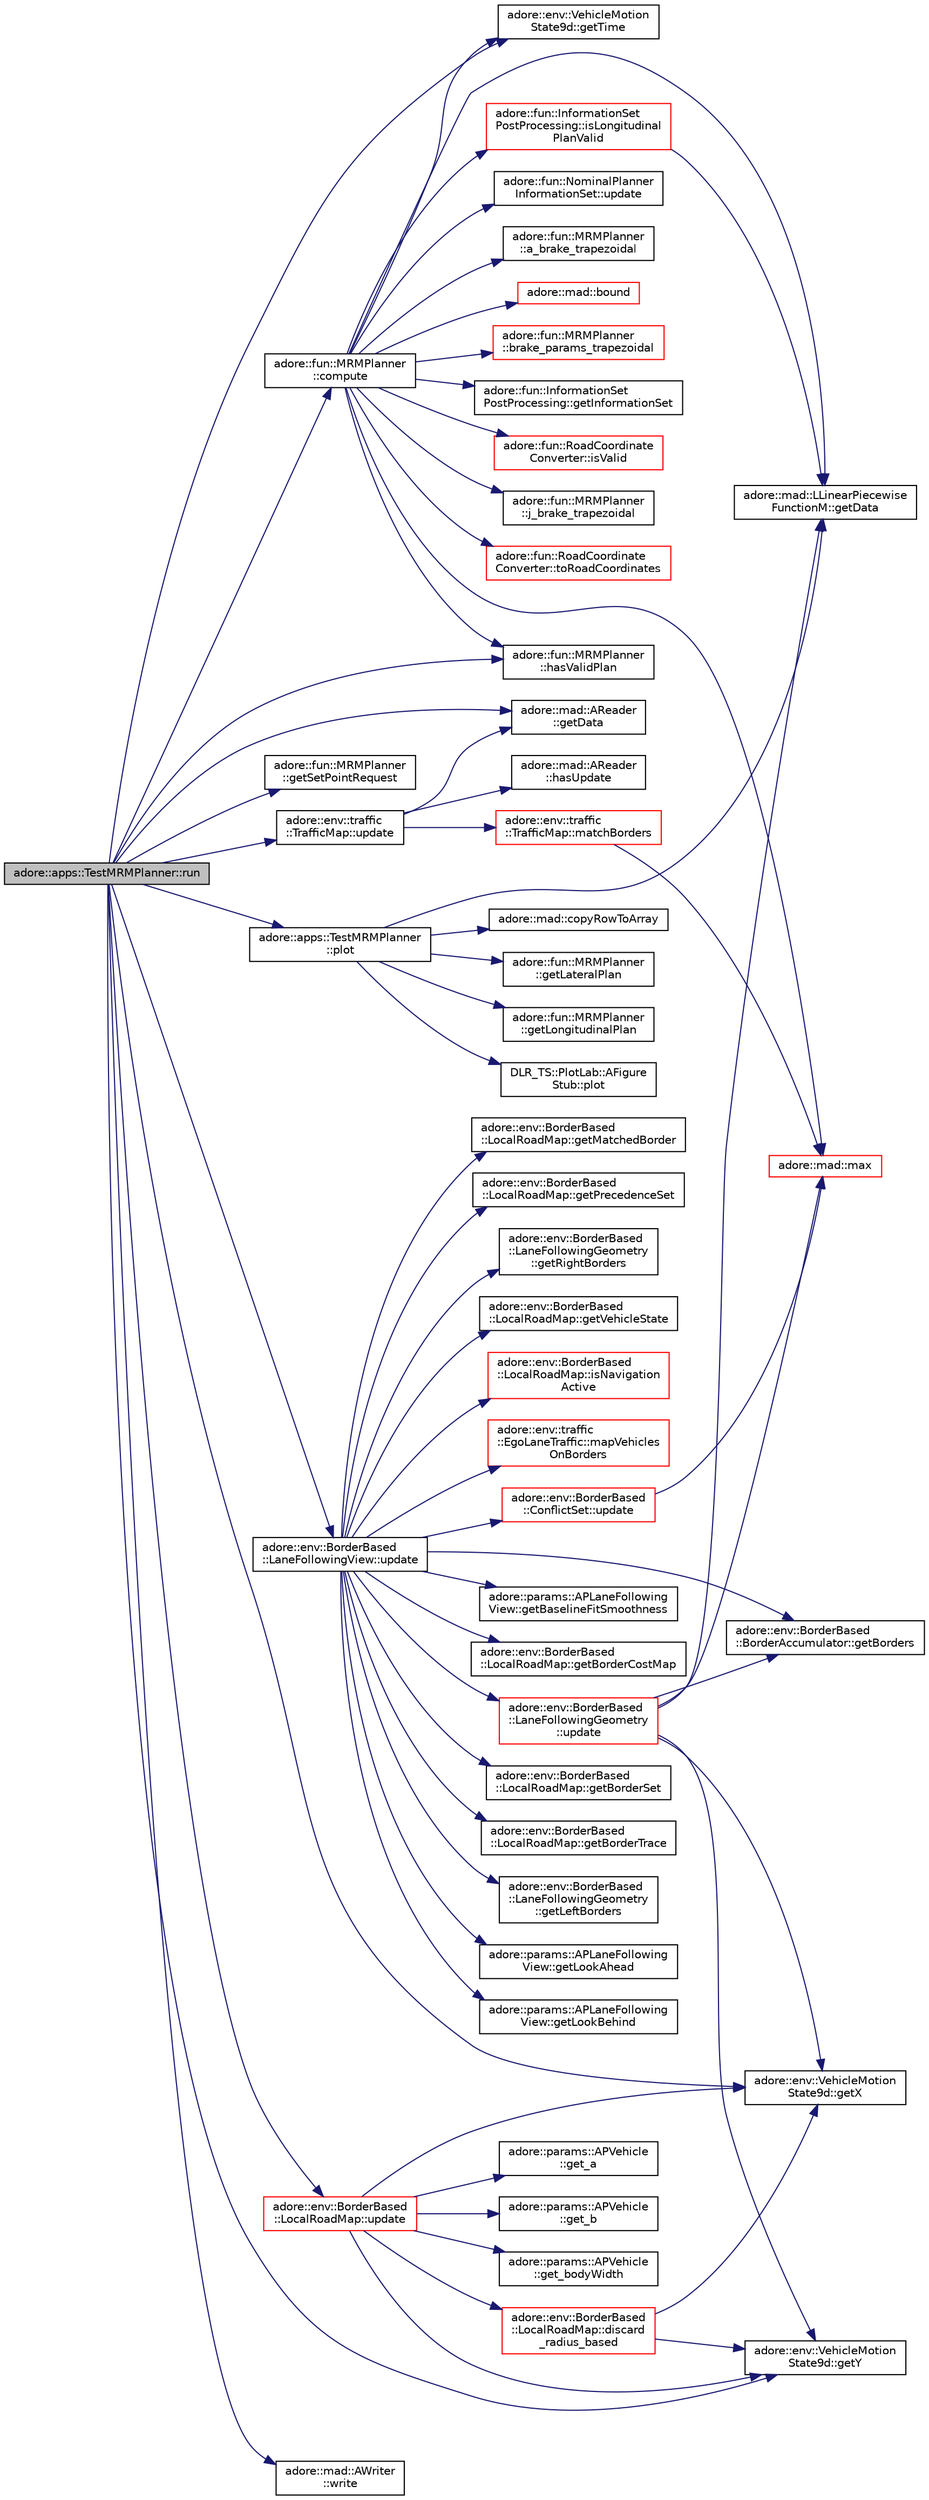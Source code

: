digraph "adore::apps::TestMRMPlanner::run"
{
 // LATEX_PDF_SIZE
  edge [fontname="Helvetica",fontsize="10",labelfontname="Helvetica",labelfontsize="10"];
  node [fontname="Helvetica",fontsize="10",shape=record];
  rankdir="LR";
  Node1 [label="adore::apps::TestMRMPlanner::run",height=0.2,width=0.4,color="black", fillcolor="grey75", style="filled", fontcolor="black",tooltip="update function of the trajectory planner"];
  Node1 -> Node2 [color="midnightblue",fontsize="10",style="solid",fontname="Helvetica"];
  Node2 [label="adore::fun::MRMPlanner\l::compute",height=0.2,width=0.4,color="black", fillcolor="white", style="filled",URL="$classadore_1_1fun_1_1MRMPlanner.html#aae8436fc85e3888af12e9e35559e3455",tooltip=" "];
  Node2 -> Node3 [color="midnightblue",fontsize="10",style="solid",fontname="Helvetica"];
  Node3 [label="adore::fun::MRMPlanner\l::a_brake_trapezoidal",height=0.2,width=0.4,color="black", fillcolor="white", style="filled",URL="$classadore_1_1fun_1_1MRMPlanner.html#a2d13d368c1da79f554f49f930d9946ad",tooltip=" "];
  Node2 -> Node4 [color="midnightblue",fontsize="10",style="solid",fontname="Helvetica"];
  Node4 [label="adore::mad::bound",height=0.2,width=0.4,color="red", fillcolor="white", style="filled",URL="$namespaceadore_1_1mad.html#a927f4883d4edcec4dcfd9bb1f09d4f62",tooltip=" "];
  Node2 -> Node7 [color="midnightblue",fontsize="10",style="solid",fontname="Helvetica"];
  Node7 [label="adore::fun::MRMPlanner\l::brake_params_trapezoidal",height=0.2,width=0.4,color="red", fillcolor="white", style="filled",URL="$classadore_1_1fun_1_1MRMPlanner.html#a57582ff53b0d642a330a9724f10f016e",tooltip="general parameters"];
  Node2 -> Node14 [color="midnightblue",fontsize="10",style="solid",fontname="Helvetica"];
  Node14 [label="adore::mad::LLinearPiecewise\lFunctionM::getData",height=0.2,width=0.4,color="black", fillcolor="white", style="filled",URL="$classadore_1_1mad_1_1LLinearPiecewiseFunctionM.html#aa94d90c8643e2d6792f8594f3d666503",tooltip=" "];
  Node2 -> Node15 [color="midnightblue",fontsize="10",style="solid",fontname="Helvetica"];
  Node15 [label="adore::fun::InformationSet\lPostProcessing::getInformationSet",height=0.2,width=0.4,color="black", fillcolor="white", style="filled",URL="$classadore_1_1fun_1_1InformationSetPostProcessing.html#a3357cc03eb3f30fb54a72738070c3e56",tooltip=" "];
  Node2 -> Node16 [color="midnightblue",fontsize="10",style="solid",fontname="Helvetica"];
  Node16 [label="adore::env::VehicleMotion\lState9d::getTime",height=0.2,width=0.4,color="black", fillcolor="white", style="filled",URL="$structadore_1_1env_1_1VehicleMotionState9d.html#ae7d75a3f7d52a946f075e669832caa17",tooltip="Get the time."];
  Node2 -> Node17 [color="midnightblue",fontsize="10",style="solid",fontname="Helvetica"];
  Node17 [label="adore::fun::MRMPlanner\l::hasValidPlan",height=0.2,width=0.4,color="black", fillcolor="white", style="filled",URL="$classadore_1_1fun_1_1MRMPlanner.html#af571c3b64d1ca371e14b7721a191b9e3",tooltip=" "];
  Node2 -> Node18 [color="midnightblue",fontsize="10",style="solid",fontname="Helvetica"];
  Node18 [label="adore::fun::InformationSet\lPostProcessing::isLongitudinal\lPlanValid",height=0.2,width=0.4,color="red", fillcolor="white", style="filled",URL="$classadore_1_1fun_1_1InformationSetPostProcessing.html#abdf5c652e5769e5cb8d36f56c5942328",tooltip=" "];
  Node18 -> Node14 [color="midnightblue",fontsize="10",style="solid",fontname="Helvetica"];
  Node2 -> Node26 [color="midnightblue",fontsize="10",style="solid",fontname="Helvetica"];
  Node26 [label="adore::fun::RoadCoordinate\lConverter::isValid",height=0.2,width=0.4,color="red", fillcolor="white", style="filled",URL="$classadore_1_1fun_1_1RoadCoordinateConverter.html#adcfa7a5683e7ce1ce1c495226f9d56d6",tooltip=" "];
  Node2 -> Node28 [color="midnightblue",fontsize="10",style="solid",fontname="Helvetica"];
  Node28 [label="adore::fun::MRMPlanner\l::j_brake_trapezoidal",height=0.2,width=0.4,color="black", fillcolor="white", style="filled",URL="$classadore_1_1fun_1_1MRMPlanner.html#aa7d62295f89f29019898e1eee2ca1e09",tooltip=" "];
  Node2 -> Node24 [color="midnightblue",fontsize="10",style="solid",fontname="Helvetica"];
  Node24 [label="adore::mad::max",height=0.2,width=0.4,color="red", fillcolor="white", style="filled",URL="$namespaceadore_1_1mad.html#adea062854ef0b105a3fdca8cf2aca945",tooltip=" "];
  Node2 -> Node29 [color="midnightblue",fontsize="10",style="solid",fontname="Helvetica"];
  Node29 [label="adore::fun::RoadCoordinate\lConverter::toRoadCoordinates",height=0.2,width=0.4,color="red", fillcolor="white", style="filled",URL="$classadore_1_1fun_1_1RoadCoordinateConverter.html#ab47571780305ab646a4d27598e9e3dc4",tooltip=" "];
  Node2 -> Node38 [color="midnightblue",fontsize="10",style="solid",fontname="Helvetica"];
  Node38 [label="adore::fun::NominalPlanner\lInformationSet::update",height=0.2,width=0.4,color="black", fillcolor="white", style="filled",URL="$classadore_1_1fun_1_1NominalPlannerInformationSet.html#a8f4a317aa2e1c72060d6191988949277",tooltip=" "];
  Node1 -> Node39 [color="midnightblue",fontsize="10",style="solid",fontname="Helvetica"];
  Node39 [label="adore::mad::AReader\l::getData",height=0.2,width=0.4,color="black", fillcolor="white", style="filled",URL="$classadore_1_1mad_1_1AReader.html#a46ab7520d828d1a574365eaf8b483e29",tooltip=" "];
  Node1 -> Node40 [color="midnightblue",fontsize="10",style="solid",fontname="Helvetica"];
  Node40 [label="adore::fun::MRMPlanner\l::getSetPointRequest",height=0.2,width=0.4,color="black", fillcolor="white", style="filled",URL="$classadore_1_1fun_1_1MRMPlanner.html#a191e6f9207659a89cd1c8051c84445af",tooltip=" "];
  Node1 -> Node16 [color="midnightblue",fontsize="10",style="solid",fontname="Helvetica"];
  Node1 -> Node41 [color="midnightblue",fontsize="10",style="solid",fontname="Helvetica"];
  Node41 [label="adore::env::VehicleMotion\lState9d::getX",height=0.2,width=0.4,color="black", fillcolor="white", style="filled",URL="$structadore_1_1env_1_1VehicleMotionState9d.html#a16d6d61f5dfa1028ca97d8f1a8b6e8cf",tooltip="Get the x-coordinate."];
  Node1 -> Node42 [color="midnightblue",fontsize="10",style="solid",fontname="Helvetica"];
  Node42 [label="adore::env::VehicleMotion\lState9d::getY",height=0.2,width=0.4,color="black", fillcolor="white", style="filled",URL="$structadore_1_1env_1_1VehicleMotionState9d.html#a51e8eed0ef10d909592edcb933c1b802",tooltip="Get the y-coordinate."];
  Node1 -> Node17 [color="midnightblue",fontsize="10",style="solid",fontname="Helvetica"];
  Node1 -> Node43 [color="midnightblue",fontsize="10",style="solid",fontname="Helvetica"];
  Node43 [label="adore::apps::TestMRMPlanner\l::plot",height=0.2,width=0.4,color="black", fillcolor="white", style="filled",URL="$classadore_1_1apps_1_1TestMRMPlanner.html#a0431afba1db204ea64409e7c93e0c4d9",tooltip=" "];
  Node43 -> Node44 [color="midnightblue",fontsize="10",style="solid",fontname="Helvetica"];
  Node44 [label="adore::mad::copyRowToArray",height=0.2,width=0.4,color="black", fillcolor="white", style="filled",URL="$namespaceadore_1_1mad.html#aa25826e01d840952e6e333eacc68d540",tooltip=" "];
  Node43 -> Node14 [color="midnightblue",fontsize="10",style="solid",fontname="Helvetica"];
  Node43 -> Node45 [color="midnightblue",fontsize="10",style="solid",fontname="Helvetica"];
  Node45 [label="adore::fun::MRMPlanner\l::getLateralPlan",height=0.2,width=0.4,color="black", fillcolor="white", style="filled",URL="$classadore_1_1fun_1_1MRMPlanner.html#aceefa66b596be77f9b25f75be1e76d69",tooltip=" "];
  Node43 -> Node46 [color="midnightblue",fontsize="10",style="solid",fontname="Helvetica"];
  Node46 [label="adore::fun::MRMPlanner\l::getLongitudinalPlan",height=0.2,width=0.4,color="black", fillcolor="white", style="filled",URL="$classadore_1_1fun_1_1MRMPlanner.html#af75b631aece8765e2eb9d18b4e2f45b1",tooltip=" "];
  Node43 -> Node47 [color="midnightblue",fontsize="10",style="solid",fontname="Helvetica"];
  Node47 [label="DLR_TS::PlotLab::AFigure\lStub::plot",height=0.2,width=0.4,color="black", fillcolor="white", style="filled",URL="$classDLR__TS_1_1PlotLab_1_1AFigureStub.html#accf20dccb771d2bad1fec053e187a327",tooltip=" "];
  Node1 -> Node48 [color="midnightblue",fontsize="10",style="solid",fontname="Helvetica"];
  Node48 [label="adore::env::BorderBased\l::LaneFollowingView::update",height=0.2,width=0.4,color="black", fillcolor="white", style="filled",URL="$classadore_1_1env_1_1BorderBased_1_1LaneFollowingView.html#a7cf867a70cca073393e6ff7320e00244",tooltip="update the LaneFollowingView"];
  Node48 -> Node49 [color="midnightblue",fontsize="10",style="solid",fontname="Helvetica"];
  Node49 [label="adore::params::APLaneFollowing\lView::getBaselineFitSmoothness",height=0.2,width=0.4,color="black", fillcolor="white", style="filled",URL="$classadore_1_1params_1_1APLaneFollowingView.html#af64964dd46c14836c6f04e2c6d1d36b3",tooltip=" "];
  Node48 -> Node50 [color="midnightblue",fontsize="10",style="solid",fontname="Helvetica"];
  Node50 [label="adore::env::BorderBased\l::LocalRoadMap::getBorderCostMap",height=0.2,width=0.4,color="black", fillcolor="white", style="filled",URL="$classadore_1_1env_1_1BorderBased_1_1LocalRoadMap.html#a97fc5f3030bb346d4f9326f6ce3e2f57",tooltip="Get the BorderCostMap object."];
  Node48 -> Node51 [color="midnightblue",fontsize="10",style="solid",fontname="Helvetica"];
  Node51 [label="adore::env::BorderBased\l::BorderAccumulator::getBorders",height=0.2,width=0.4,color="black", fillcolor="white", style="filled",URL="$classadore_1_1env_1_1BorderBased_1_1BorderAccumulator.html#ad795032b11d319a4065e8e87f0bc7974",tooltip="Get the Accumulated Borders."];
  Node48 -> Node52 [color="midnightblue",fontsize="10",style="solid",fontname="Helvetica"];
  Node52 [label="adore::env::BorderBased\l::LocalRoadMap::getBorderSet",height=0.2,width=0.4,color="black", fillcolor="white", style="filled",URL="$classadore_1_1env_1_1BorderBased_1_1LocalRoadMap.html#ab46703f9cae207a71ee9330fe7d6d981",tooltip="Get the BorderSet object."];
  Node48 -> Node53 [color="midnightblue",fontsize="10",style="solid",fontname="Helvetica"];
  Node53 [label="adore::env::BorderBased\l::LocalRoadMap::getBorderTrace",height=0.2,width=0.4,color="black", fillcolor="white", style="filled",URL="$classadore_1_1env_1_1BorderBased_1_1LocalRoadMap.html#a0384c27253d23bafcc4b376fa0c82527",tooltip="Get the BorderTrace."];
  Node48 -> Node54 [color="midnightblue",fontsize="10",style="solid",fontname="Helvetica"];
  Node54 [label="adore::env::BorderBased\l::LaneFollowingGeometry\l::getLeftBorders",height=0.2,width=0.4,color="black", fillcolor="white", style="filled",URL="$classadore_1_1env_1_1BorderBased_1_1LaneFollowingGeometry.html#a1a29b7190784825d9a544f53f9039b7b",tooltip="Get the left borders of the LaneFollowingGeometry."];
  Node48 -> Node55 [color="midnightblue",fontsize="10",style="solid",fontname="Helvetica"];
  Node55 [label="adore::params::APLaneFollowing\lView::getLookAhead",height=0.2,width=0.4,color="black", fillcolor="white", style="filled",URL="$classadore_1_1params_1_1APLaneFollowingView.html#a99f4777b53102c2cefd64db35a022164",tooltip=" "];
  Node48 -> Node56 [color="midnightblue",fontsize="10",style="solid",fontname="Helvetica"];
  Node56 [label="adore::params::APLaneFollowing\lView::getLookBehind",height=0.2,width=0.4,color="black", fillcolor="white", style="filled",URL="$classadore_1_1params_1_1APLaneFollowingView.html#a2a90fc8dfa3f069e4cd1576bfb1736cb",tooltip=" "];
  Node48 -> Node57 [color="midnightblue",fontsize="10",style="solid",fontname="Helvetica"];
  Node57 [label="adore::env::BorderBased\l::LocalRoadMap::getMatchedBorder",height=0.2,width=0.4,color="black", fillcolor="white", style="filled",URL="$classadore_1_1env_1_1BorderBased_1_1LocalRoadMap.html#a84f0b0693142d9a9cf3372f329b5add1",tooltip="Get the matched border."];
  Node48 -> Node58 [color="midnightblue",fontsize="10",style="solid",fontname="Helvetica"];
  Node58 [label="adore::env::BorderBased\l::LocalRoadMap::getPrecedenceSet",height=0.2,width=0.4,color="black", fillcolor="white", style="filled",URL="$classadore_1_1env_1_1BorderBased_1_1LocalRoadMap.html#a836840ac8ee35501e0c735ff6385096a",tooltip="Get the PrecedenceSet object."];
  Node48 -> Node59 [color="midnightblue",fontsize="10",style="solid",fontname="Helvetica"];
  Node59 [label="adore::env::BorderBased\l::LaneFollowingGeometry\l::getRightBorders",height=0.2,width=0.4,color="black", fillcolor="white", style="filled",URL="$classadore_1_1env_1_1BorderBased_1_1LaneFollowingGeometry.html#a45b47493b2d7b2afdf0da378784f5f68",tooltip="Get the right borders of the LaneFollowingGeometry."];
  Node48 -> Node60 [color="midnightblue",fontsize="10",style="solid",fontname="Helvetica"];
  Node60 [label="adore::env::BorderBased\l::LocalRoadMap::getVehicleState",height=0.2,width=0.4,color="black", fillcolor="white", style="filled",URL="$classadore_1_1env_1_1BorderBased_1_1LocalRoadMap.html#aba03c913d0583839ef348fb9324a1f10",tooltip="Get the VehicleState."];
  Node48 -> Node61 [color="midnightblue",fontsize="10",style="solid",fontname="Helvetica"];
  Node61 [label="adore::env::BorderBased\l::LocalRoadMap::isNavigation\lActive",height=0.2,width=0.4,color="red", fillcolor="white", style="filled",URL="$classadore_1_1env_1_1BorderBased_1_1LocalRoadMap.html#a459c6081b2960399a75efe4523844c35",tooltip="transfers value of APLocalRoadMap->isNavigationActive is true"];
  Node48 -> Node63 [color="midnightblue",fontsize="10",style="solid",fontname="Helvetica"];
  Node63 [label="adore::env::traffic\l::EgoLaneTraffic::mapVehicles\lOnBorders",height=0.2,width=0.4,color="red", fillcolor="white", style="filled",URL="$classadore_1_1env_1_1traffic_1_1EgoLaneTraffic.html#adc90990af6715b1c68993f7a19a85109",tooltip="Map vehicles on borders."];
  Node48 -> Node67 [color="midnightblue",fontsize="10",style="solid",fontname="Helvetica"];
  Node67 [label="adore::env::BorderBased\l::LaneFollowingGeometry\l::update",height=0.2,width=0.4,color="red", fillcolor="white", style="filled",URL="$classadore_1_1env_1_1BorderBased_1_1LaneFollowingGeometry.html#a12d1bfee80e8e90c72f4317b5650ea09",tooltip="update the road geometry"];
  Node67 -> Node51 [color="midnightblue",fontsize="10",style="solid",fontname="Helvetica"];
  Node67 -> Node14 [color="midnightblue",fontsize="10",style="solid",fontname="Helvetica"];
  Node67 -> Node41 [color="midnightblue",fontsize="10",style="solid",fontname="Helvetica"];
  Node67 -> Node42 [color="midnightblue",fontsize="10",style="solid",fontname="Helvetica"];
  Node67 -> Node24 [color="midnightblue",fontsize="10",style="solid",fontname="Helvetica"];
  Node48 -> Node89 [color="midnightblue",fontsize="10",style="solid",fontname="Helvetica"];
  Node89 [label="adore::env::BorderBased\l::ConflictSet::update",height=0.2,width=0.4,color="red", fillcolor="white", style="filled",URL="$classadore_1_1env_1_1BorderBased_1_1ConflictSet.html#a94cb06c4ec33f8bcb6fad237cd01a15d",tooltip=" "];
  Node89 -> Node24 [color="midnightblue",fontsize="10",style="solid",fontname="Helvetica"];
  Node1 -> Node134 [color="midnightblue",fontsize="10",style="solid",fontname="Helvetica"];
  Node134 [label="adore::env::traffic\l::TrafficMap::update",height=0.2,width=0.4,color="black", fillcolor="white", style="filled",URL="$classadore_1_1env_1_1traffic_1_1TrafficMap.html#a20192db128a9de37dd38eea74ef1bf77",tooltip="Update the TrafficMap."];
  Node134 -> Node39 [color="midnightblue",fontsize="10",style="solid",fontname="Helvetica"];
  Node134 -> Node135 [color="midnightblue",fontsize="10",style="solid",fontname="Helvetica"];
  Node135 [label="adore::mad::AReader\l::hasUpdate",height=0.2,width=0.4,color="black", fillcolor="white", style="filled",URL="$classadore_1_1mad_1_1AReader.html#a7a8e6d43dcd1129c47d7231e828fb111",tooltip=" "];
  Node134 -> Node136 [color="midnightblue",fontsize="10",style="solid",fontname="Helvetica"];
  Node136 [label="adore::env::traffic\l::TrafficMap::matchBorders",height=0.2,width=0.4,color="red", fillcolor="white", style="filled",URL="$classadore_1_1env_1_1traffic_1_1TrafficMap.html#aa5210545ab067b99b8f97d3500bc9e61",tooltip="Match traffic to borders."];
  Node136 -> Node24 [color="midnightblue",fontsize="10",style="solid",fontname="Helvetica"];
  Node1 -> Node138 [color="midnightblue",fontsize="10",style="solid",fontname="Helvetica"];
  Node138 [label="adore::env::BorderBased\l::LocalRoadMap::update",height=0.2,width=0.4,color="red", fillcolor="white", style="filled",URL="$classadore_1_1env_1_1BorderBased_1_1LocalRoadMap.html#a1c5abe938454e1534e406cce82b8c452",tooltip="update the local road map"];
  Node138 -> Node139 [color="midnightblue",fontsize="10",style="solid",fontname="Helvetica"];
  Node139 [label="adore::env::BorderBased\l::LocalRoadMap::discard\l_radius_based",height=0.2,width=0.4,color="red", fillcolor="white", style="filled",URL="$classadore_1_1env_1_1BorderBased_1_1LocalRoadMap.html#a4790635fe33599808ceaae8c1bdb63c4",tooltip="Remove Borders outside a certain area."];
  Node139 -> Node41 [color="midnightblue",fontsize="10",style="solid",fontname="Helvetica"];
  Node139 -> Node42 [color="midnightblue",fontsize="10",style="solid",fontname="Helvetica"];
  Node138 -> Node144 [color="midnightblue",fontsize="10",style="solid",fontname="Helvetica"];
  Node144 [label="adore::params::APVehicle\l::get_a",height=0.2,width=0.4,color="black", fillcolor="white", style="filled",URL="$classadore_1_1params_1_1APVehicle.html#ae446997786812ff17a5c3f6bfa575ce5",tooltip="cog to front axle"];
  Node138 -> Node145 [color="midnightblue",fontsize="10",style="solid",fontname="Helvetica"];
  Node145 [label="adore::params::APVehicle\l::get_b",height=0.2,width=0.4,color="black", fillcolor="white", style="filled",URL="$classadore_1_1params_1_1APVehicle.html#a5cc38023fb9f3142348dc9ac22402288",tooltip="rear axle to cog"];
  Node138 -> Node146 [color="midnightblue",fontsize="10",style="solid",fontname="Helvetica"];
  Node146 [label="adore::params::APVehicle\l::get_bodyWidth",height=0.2,width=0.4,color="black", fillcolor="white", style="filled",URL="$classadore_1_1params_1_1APVehicle.html#a71c62e5ede07773108e7a291672bdd85",tooltip=" "];
  Node138 -> Node41 [color="midnightblue",fontsize="10",style="solid",fontname="Helvetica"];
  Node138 -> Node42 [color="midnightblue",fontsize="10",style="solid",fontname="Helvetica"];
  Node1 -> Node178 [color="midnightblue",fontsize="10",style="solid",fontname="Helvetica"];
  Node178 [label="adore::mad::AWriter\l::write",height=0.2,width=0.4,color="black", fillcolor="white", style="filled",URL="$classadore_1_1mad_1_1AWriter.html#a1c22b1ccbd19c5f02f832831ca757f3b",tooltip=" "];
}
